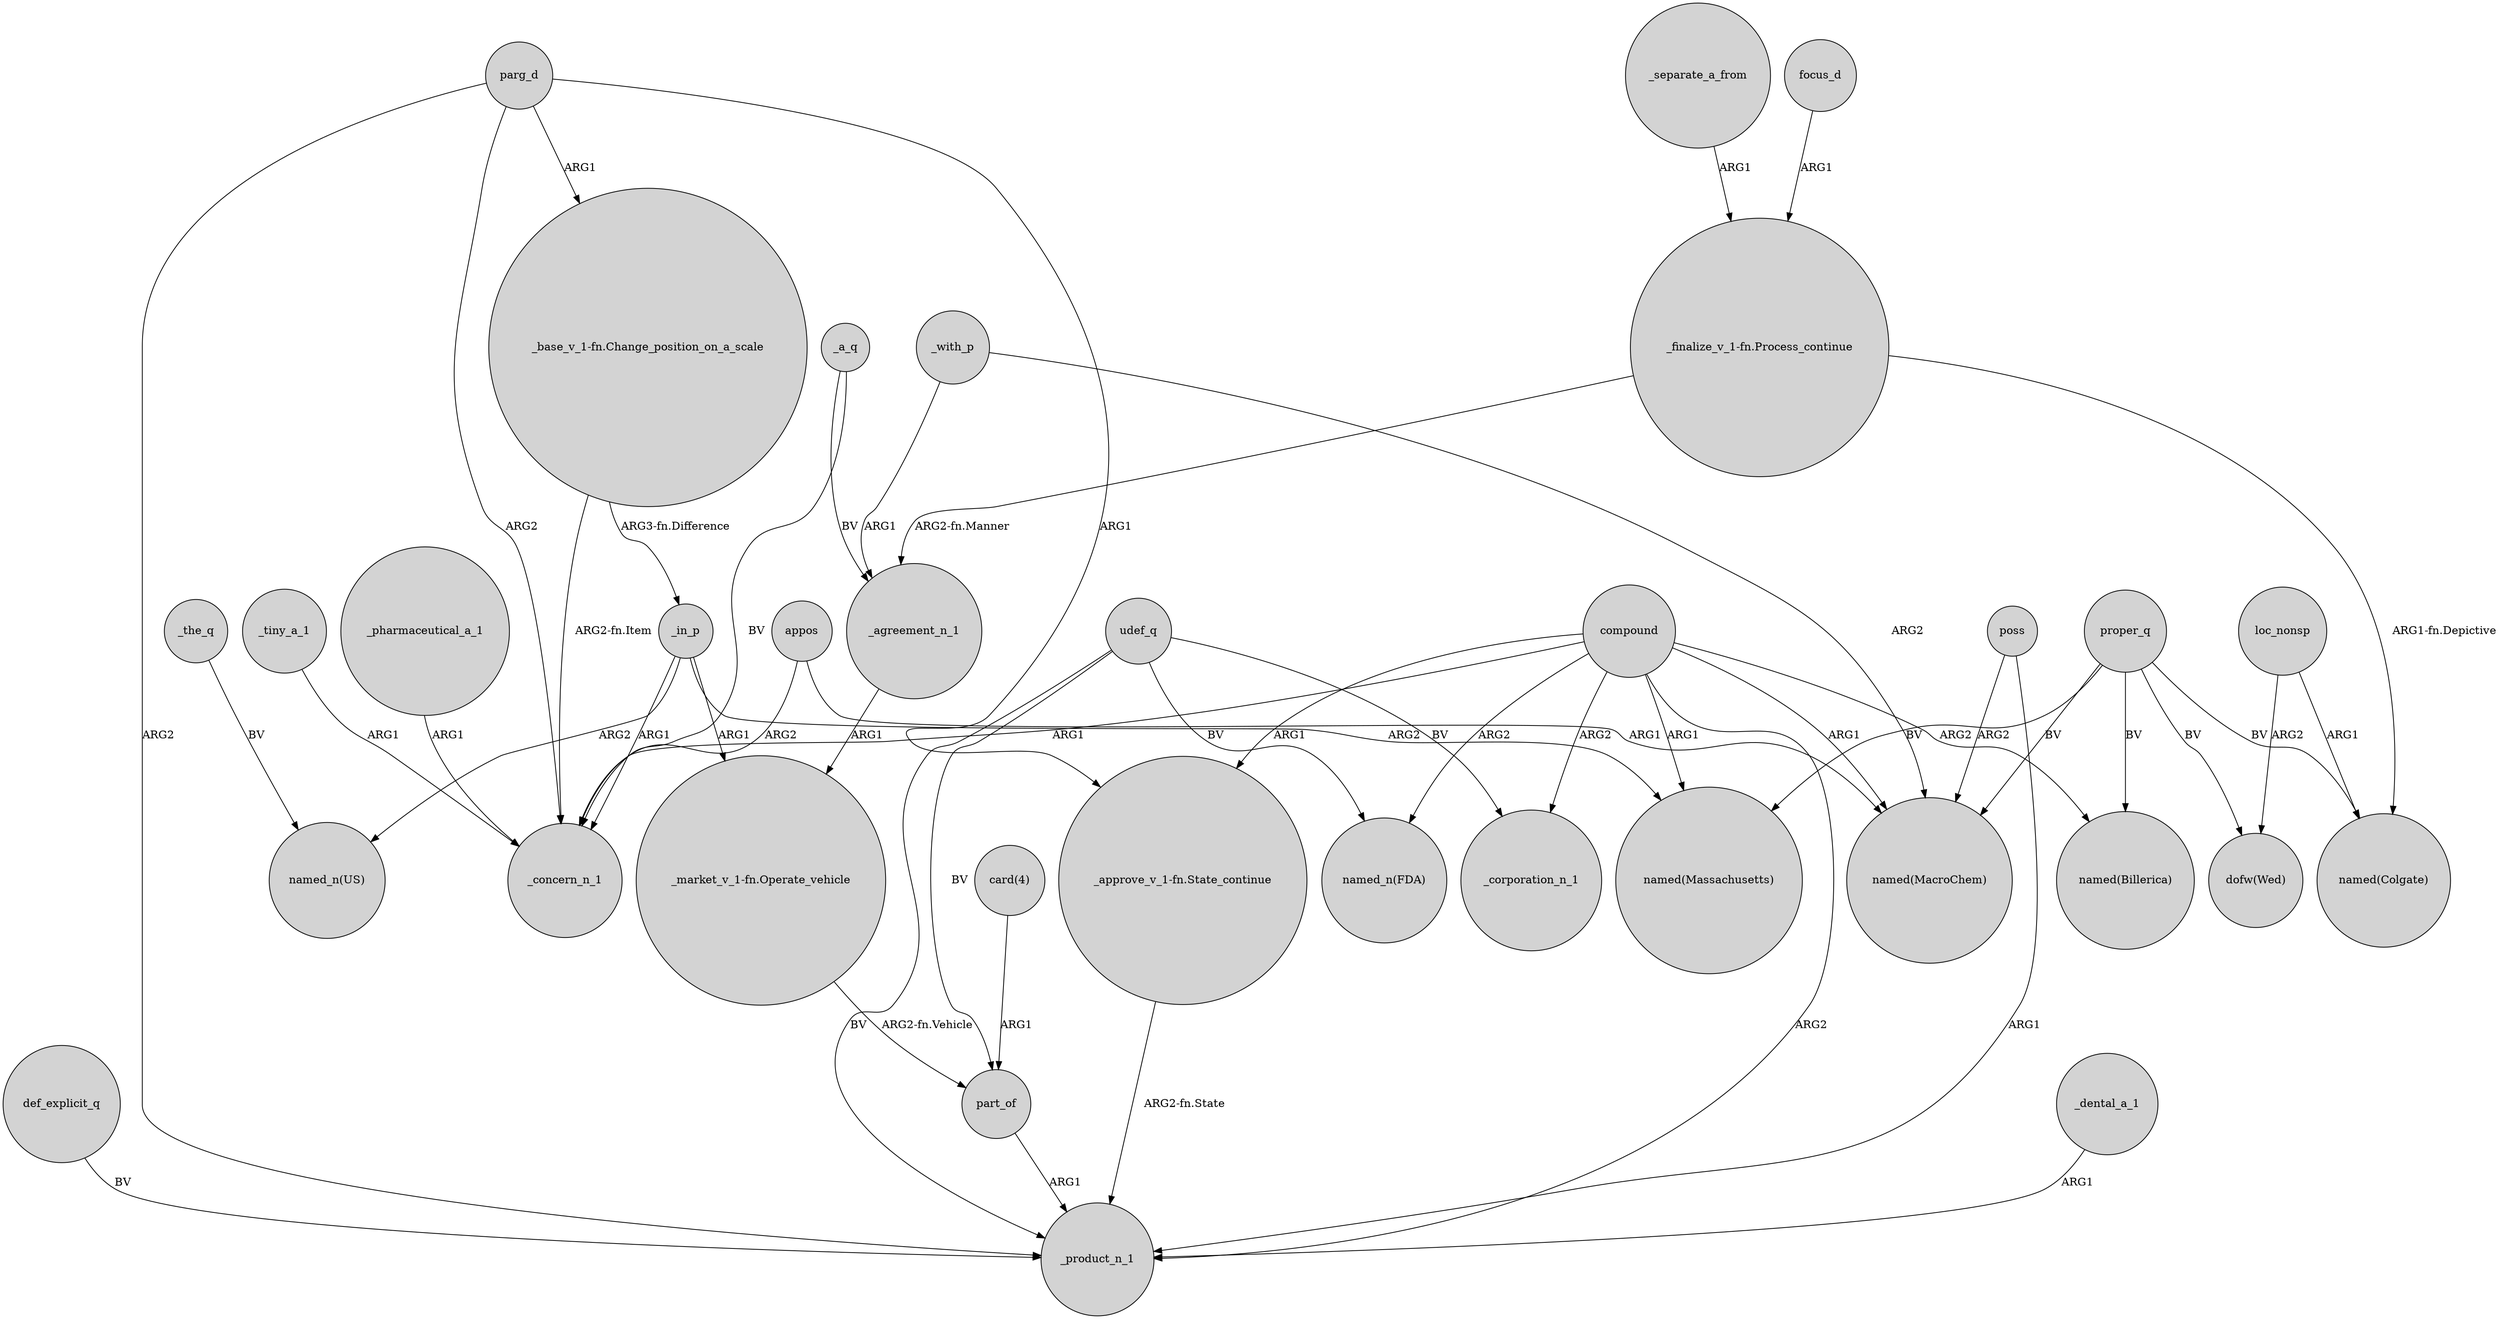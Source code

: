 digraph {
	node [shape=circle style=filled]
	"_base_v_1-fn.Change_position_on_a_scale" -> _concern_n_1 [label="ARG2-fn.Item"]
	def_explicit_q -> _product_n_1 [label=BV]
	parg_d -> _product_n_1 [label=ARG2]
	loc_nonsp -> "dofw(Wed)" [label=ARG2]
	_in_p -> "named_n(US)" [label=ARG2]
	"_finalize_v_1-fn.Process_continue" -> "named(Colgate)" [label="ARG1-fn.Depictive"]
	_the_q -> "named_n(US)" [label=BV]
	parg_d -> "_base_v_1-fn.Change_position_on_a_scale" [label=ARG1]
	udef_q -> part_of [label=BV]
	_in_p -> _concern_n_1 [label=ARG1]
	compound -> "named(Billerica)" [label=ARG2]
	compound -> "_approve_v_1-fn.State_continue" [label=ARG1]
	"_approve_v_1-fn.State_continue" -> _product_n_1 [label="ARG2-fn.State"]
	udef_q -> "named_n(FDA)" [label=BV]
	proper_q -> "named(Massachusetts)" [label=BV]
	compound -> "named(Massachusetts)" [label=ARG1]
	"_finalize_v_1-fn.Process_continue" -> _agreement_n_1 [label="ARG2-fn.Manner"]
	part_of -> _product_n_1 [label=ARG1]
	parg_d -> "_approve_v_1-fn.State_continue" [label=ARG1]
	appos -> _concern_n_1 [label=ARG2]
	udef_q -> _product_n_1 [label=BV]
	focus_d -> "_finalize_v_1-fn.Process_continue" [label=ARG1]
	_agreement_n_1 -> "_market_v_1-fn.Operate_vehicle" [label=ARG1]
	_pharmaceutical_a_1 -> _concern_n_1 [label=ARG1]
	_separate_a_from -> "_finalize_v_1-fn.Process_continue" [label=ARG1]
	parg_d -> _concern_n_1 [label=ARG2]
	appos -> "named(MacroChem)" [label=ARG1]
	_a_q -> _concern_n_1 [label=BV]
	_in_p -> "_market_v_1-fn.Operate_vehicle" [label=ARG1]
	_tiny_a_1 -> _concern_n_1 [label=ARG1]
	"card(4)" -> part_of [label=ARG1]
	poss -> "named(MacroChem)" [label=ARG2]
	proper_q -> "dofw(Wed)" [label=BV]
	proper_q -> "named(MacroChem)" [label=BV]
	_a_q -> _agreement_n_1 [label=BV]
	compound -> "named_n(FDA)" [label=ARG2]
	compound -> "named(MacroChem)" [label=ARG1]
	compound -> _concern_n_1 [label=ARG1]
	compound -> _corporation_n_1 [label=ARG2]
	udef_q -> _corporation_n_1 [label=BV]
	_dental_a_1 -> _product_n_1 [label=ARG1]
	loc_nonsp -> "named(Colgate)" [label=ARG1]
	poss -> _product_n_1 [label=ARG1]
	proper_q -> "named(Billerica)" [label=BV]
	proper_q -> "named(Colgate)" [label=BV]
	"_market_v_1-fn.Operate_vehicle" -> part_of [label="ARG2-fn.Vehicle"]
	compound -> _product_n_1 [label=ARG2]
	"_base_v_1-fn.Change_position_on_a_scale" -> _in_p [label="ARG3-fn.Difference"]
	_with_p -> "named(MacroChem)" [label=ARG2]
	_in_p -> "named(Massachusetts)" [label=ARG2]
	_with_p -> _agreement_n_1 [label=ARG1]
}
